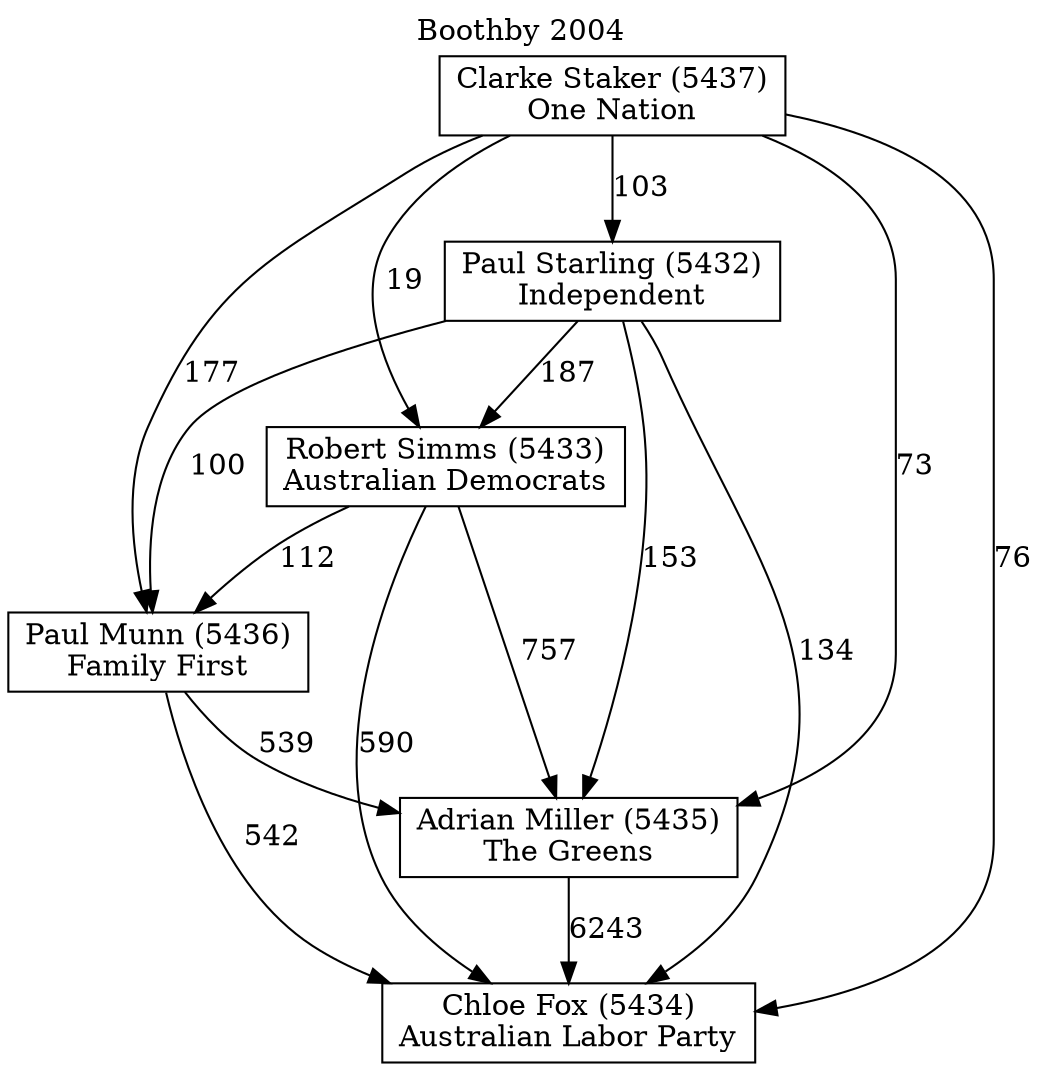 // House preference flow
digraph "Chloe Fox (5434)_Boothby_2004" {
	graph [label="Boothby 2004" labelloc=t mclimit=10]
	node [shape=box]
	"Adrian Miller (5435)" [label="Adrian Miller (5435)
The Greens"]
	"Chloe Fox (5434)" [label="Chloe Fox (5434)
Australian Labor Party"]
	"Clarke Staker (5437)" [label="Clarke Staker (5437)
One Nation"]
	"Paul Munn (5436)" [label="Paul Munn (5436)
Family First"]
	"Paul Starling (5432)" [label="Paul Starling (5432)
Independent"]
	"Robert Simms (5433)" [label="Robert Simms (5433)
Australian Democrats"]
	"Adrian Miller (5435)" -> "Chloe Fox (5434)" [label=6243]
	"Clarke Staker (5437)" -> "Adrian Miller (5435)" [label=73]
	"Clarke Staker (5437)" -> "Chloe Fox (5434)" [label=76]
	"Clarke Staker (5437)" -> "Paul Munn (5436)" [label=177]
	"Clarke Staker (5437)" -> "Paul Starling (5432)" [label=103]
	"Clarke Staker (5437)" -> "Robert Simms (5433)" [label=19]
	"Paul Munn (5436)" -> "Adrian Miller (5435)" [label=539]
	"Paul Munn (5436)" -> "Chloe Fox (5434)" [label=542]
	"Paul Starling (5432)" -> "Adrian Miller (5435)" [label=153]
	"Paul Starling (5432)" -> "Chloe Fox (5434)" [label=134]
	"Paul Starling (5432)" -> "Paul Munn (5436)" [label=100]
	"Paul Starling (5432)" -> "Robert Simms (5433)" [label=187]
	"Robert Simms (5433)" -> "Adrian Miller (5435)" [label=757]
	"Robert Simms (5433)" -> "Chloe Fox (5434)" [label=590]
	"Robert Simms (5433)" -> "Paul Munn (5436)" [label=112]
}

